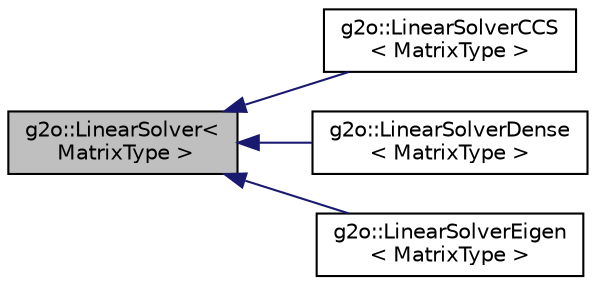 digraph "g2o::LinearSolver&lt; MatrixType &gt;"
{
  edge [fontname="Helvetica",fontsize="10",labelfontname="Helvetica",labelfontsize="10"];
  node [fontname="Helvetica",fontsize="10",shape=record];
  rankdir="LR";
  Node0 [label="g2o::LinearSolver\<\l MatrixType \>",height=0.2,width=0.4,color="black", fillcolor="grey75", style="filled", fontcolor="black"];
  Node0 -> Node1 [dir="back",color="midnightblue",fontsize="10",style="solid",fontname="Helvetica"];
  Node1 [label="g2o::LinearSolverCCS\l\< MatrixType \>",height=0.2,width=0.4,color="black", fillcolor="white", style="filled",URL="$classg2o_1_1_linear_solver_c_c_s.html",tooltip="Solver with faster iterating structure for the linear matrix. "];
  Node0 -> Node2 [dir="back",color="midnightblue",fontsize="10",style="solid",fontname="Helvetica"];
  Node2 [label="g2o::LinearSolverDense\l\< MatrixType \>",height=0.2,width=0.4,color="black", fillcolor="white", style="filled",URL="$classg2o_1_1_linear_solver_dense.html",tooltip="linear solver using dense cholesky decomposition "];
  Node0 -> Node3 [dir="back",color="midnightblue",fontsize="10",style="solid",fontname="Helvetica"];
  Node3 [label="g2o::LinearSolverEigen\l\< MatrixType \>",height=0.2,width=0.4,color="black", fillcolor="white", style="filled",URL="$classg2o_1_1_linear_solver_eigen.html",tooltip="linear solver which uses the sparse Cholesky solver from Eigen "];
}
